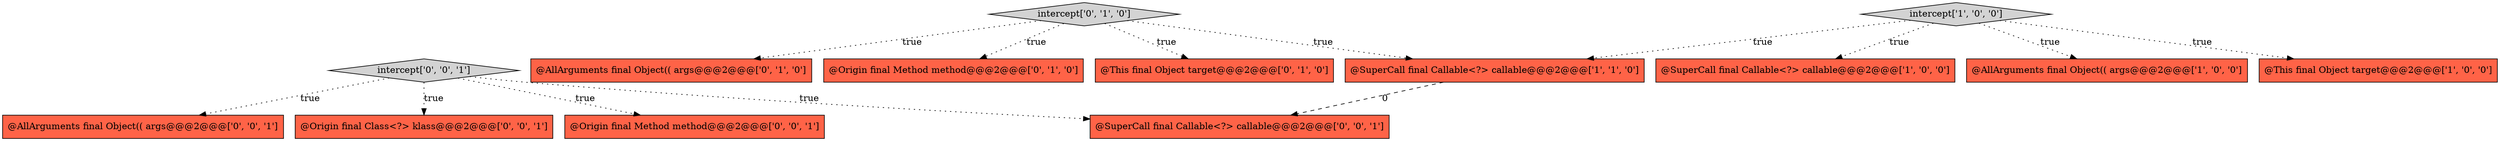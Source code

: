 digraph {
11 [style = filled, label = "@Origin final Method method@@@2@@@['0', '0', '1']", fillcolor = tomato, shape = box image = "AAA0AAABBB3BBB"];
3 [style = filled, label = "@SuperCall final Callable<?> callable@@@2@@@['1', '0', '0']", fillcolor = tomato, shape = box image = "AAA0AAABBB1BBB"];
4 [style = filled, label = "@SuperCall final Callable<?> callable@@@2@@@['1', '1', '0']", fillcolor = tomato, shape = box image = "AAA0AAABBB1BBB"];
1 [style = filled, label = "@AllArguments final Object(( args@@@2@@@['1', '0', '0']", fillcolor = tomato, shape = box image = "AAA0AAABBB1BBB"];
12 [style = filled, label = "@SuperCall final Callable<?> callable@@@2@@@['0', '0', '1']", fillcolor = tomato, shape = box image = "AAA0AAABBB3BBB"];
13 [style = filled, label = "intercept['0', '0', '1']", fillcolor = lightgray, shape = diamond image = "AAA0AAABBB3BBB"];
9 [style = filled, label = "@AllArguments final Object(( args@@@2@@@['0', '0', '1']", fillcolor = tomato, shape = box image = "AAA0AAABBB3BBB"];
0 [style = filled, label = "@This final Object target@@@2@@@['1', '0', '0']", fillcolor = tomato, shape = box image = "AAA0AAABBB1BBB"];
8 [style = filled, label = "intercept['0', '1', '0']", fillcolor = lightgray, shape = diamond image = "AAA0AAABBB2BBB"];
7 [style = filled, label = "@AllArguments final Object(( args@@@2@@@['0', '1', '0']", fillcolor = tomato, shape = box image = "AAA0AAABBB2BBB"];
5 [style = filled, label = "@Origin final Method method@@@2@@@['0', '1', '0']", fillcolor = tomato, shape = box image = "AAA0AAABBB2BBB"];
6 [style = filled, label = "@This final Object target@@@2@@@['0', '1', '0']", fillcolor = tomato, shape = box image = "AAA0AAABBB2BBB"];
2 [style = filled, label = "intercept['1', '0', '0']", fillcolor = lightgray, shape = diamond image = "AAA0AAABBB1BBB"];
10 [style = filled, label = "@Origin final Class<?> klass@@@2@@@['0', '0', '1']", fillcolor = tomato, shape = box image = "AAA0AAABBB3BBB"];
2->3 [style = dotted, label="true"];
13->11 [style = dotted, label="true"];
8->7 [style = dotted, label="true"];
2->0 [style = dotted, label="true"];
8->6 [style = dotted, label="true"];
8->5 [style = dotted, label="true"];
13->10 [style = dotted, label="true"];
2->1 [style = dotted, label="true"];
13->12 [style = dotted, label="true"];
8->4 [style = dotted, label="true"];
2->4 [style = dotted, label="true"];
4->12 [style = dashed, label="0"];
13->9 [style = dotted, label="true"];
}
